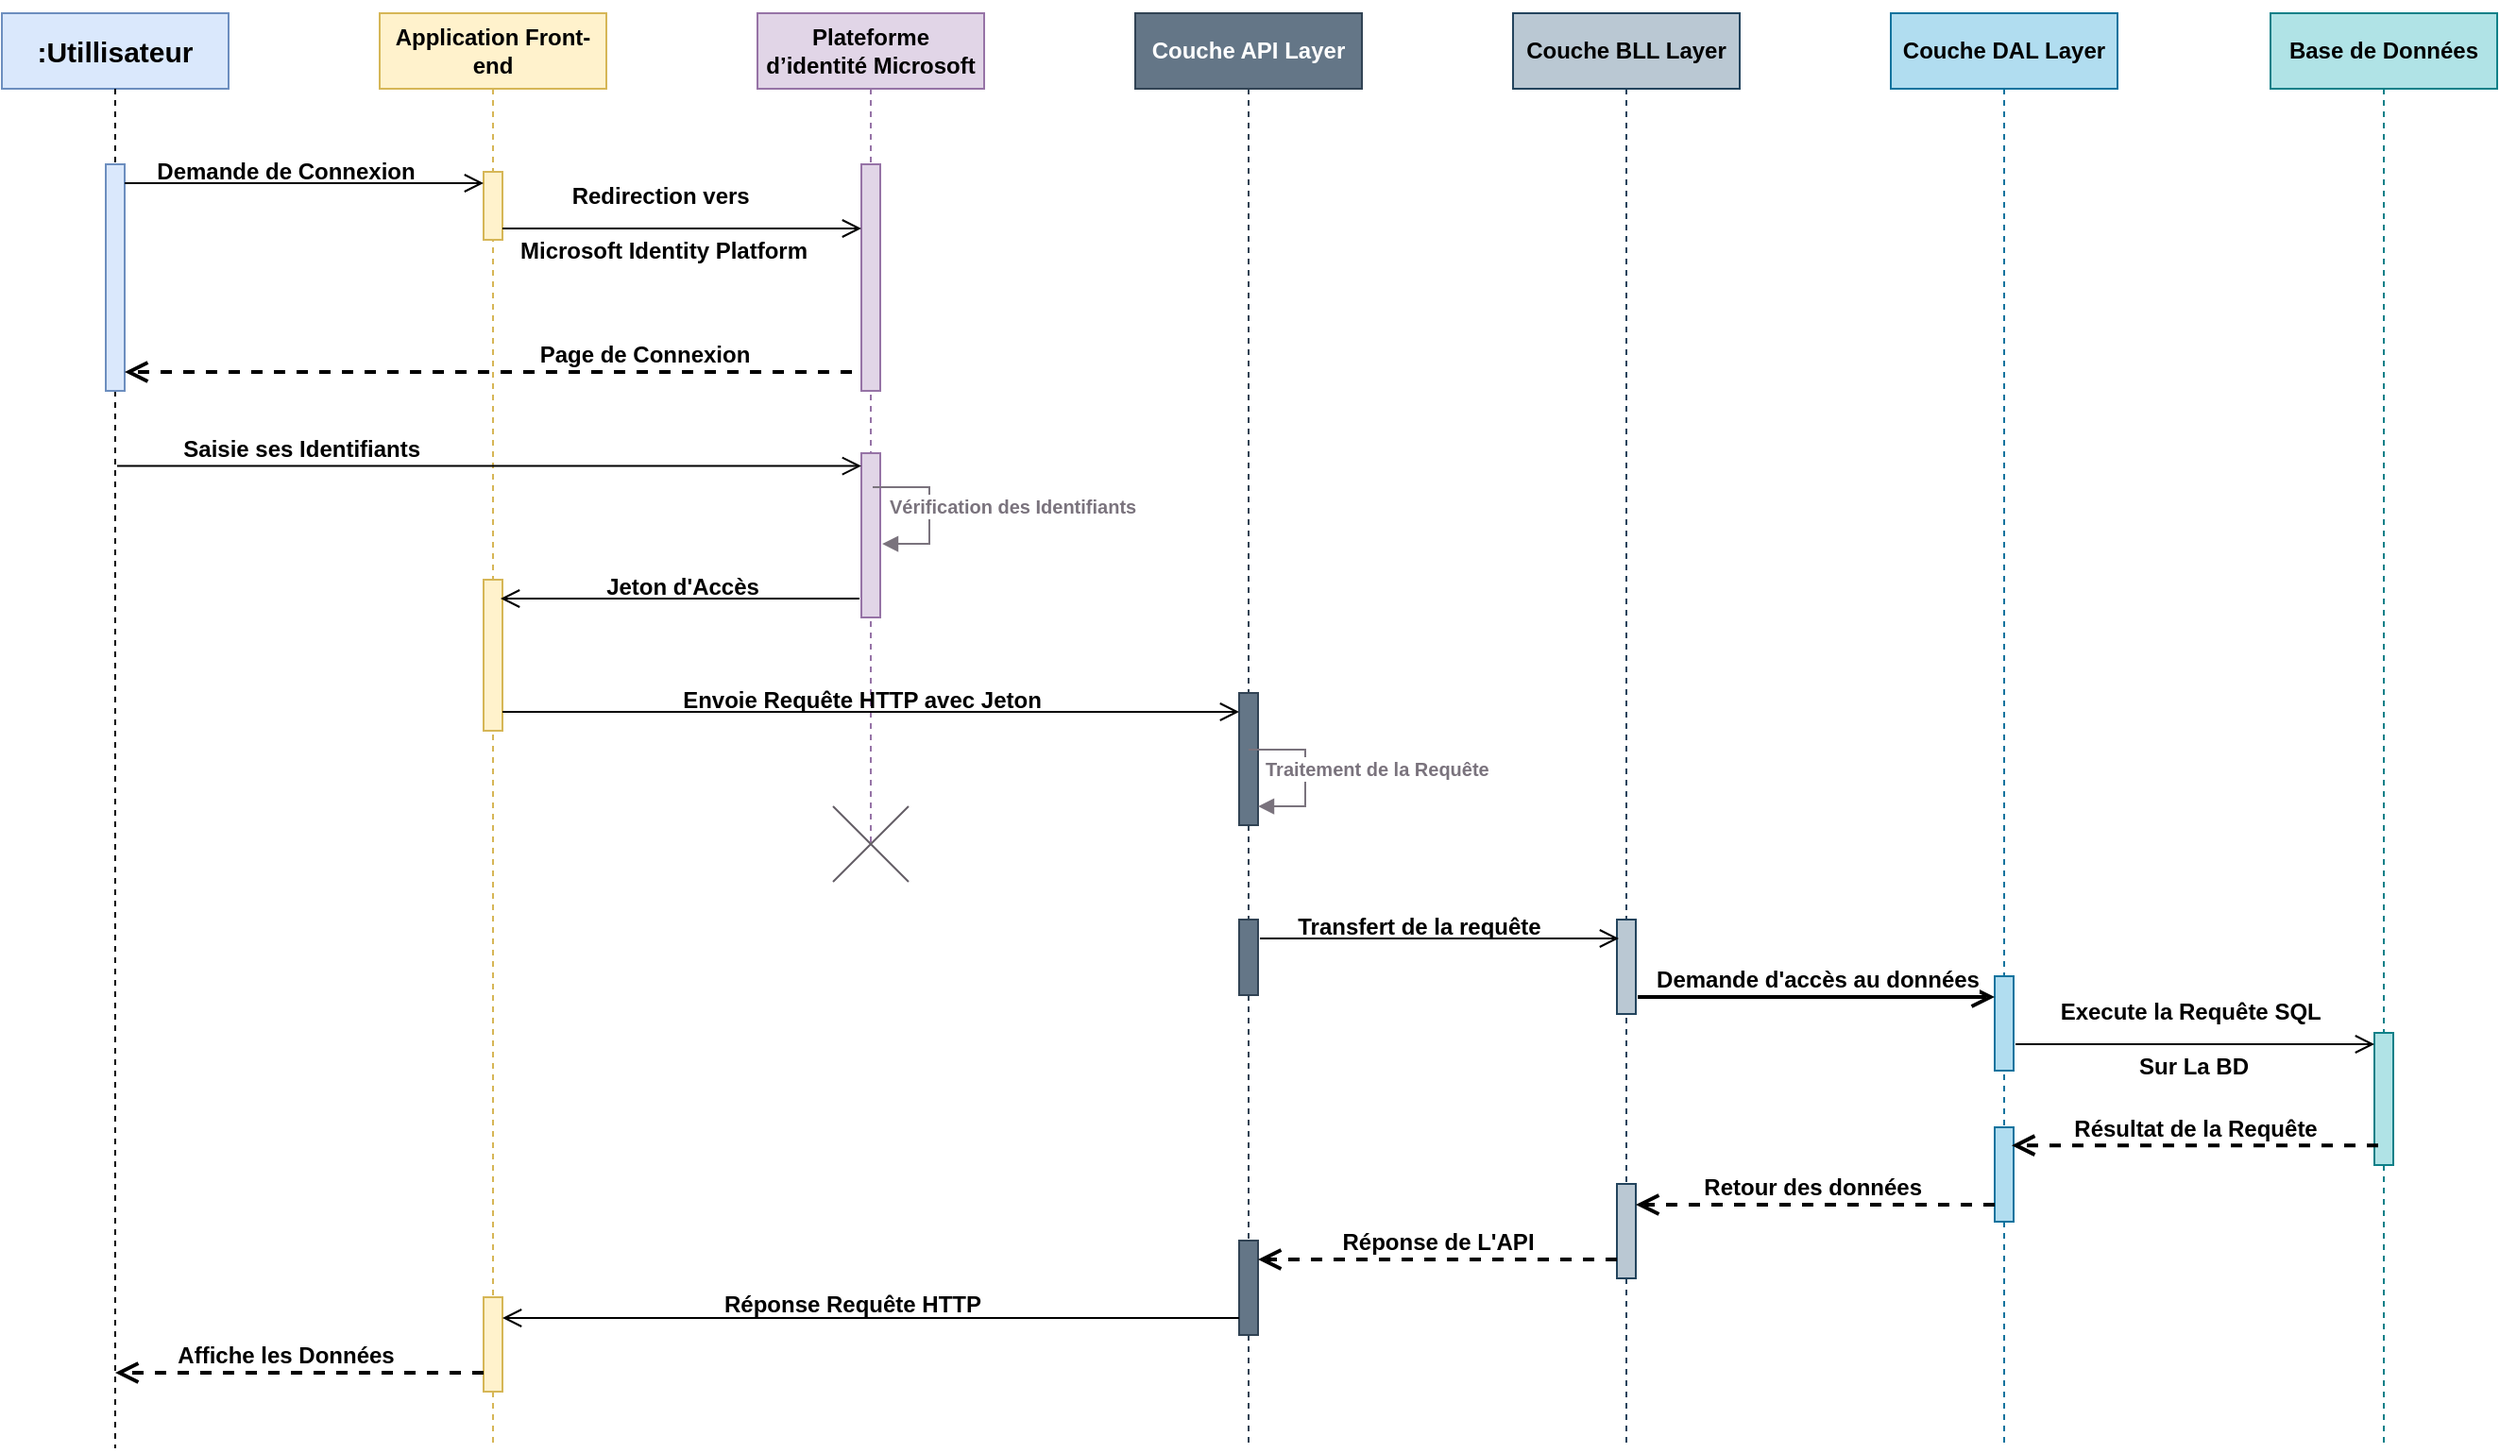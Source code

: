 <mxfile version="24.8.6">
  <diagram name="Page-1" id="ePwsD16DqU7_DC6WwCsZ">
    <mxGraphModel dx="2551" dy="981" grid="1" gridSize="10" guides="1" tooltips="1" connect="1" arrows="1" fold="1" page="1" pageScale="1" pageWidth="827" pageHeight="1169" math="0" shadow="0">
      <root>
        <mxCell id="0" />
        <mxCell id="1" parent="0" />
        <mxCell id="RUaxu5A9DFn4inM2jr1r-6" value="&lt;b&gt;Plateforme d’identité Microsoft&lt;/b&gt;" style="shape=umlLifeline;perimeter=lifelinePerimeter;whiteSpace=wrap;html=1;container=1;dropTarget=0;collapsible=0;recursiveResize=0;outlineConnect=0;portConstraint=eastwest;newEdgeStyle={&quot;edgeStyle&quot;:&quot;elbowEdgeStyle&quot;,&quot;elbow&quot;:&quot;vertical&quot;,&quot;curved&quot;:0,&quot;rounded&quot;:0};fillColor=#e1d5e7;strokeColor=#9673a6;" vertex="1" parent="1">
          <mxGeometry x="320" y="40" width="120" height="440" as="geometry" />
        </mxCell>
        <mxCell id="RUaxu5A9DFn4inM2jr1r-7" value="" style="html=1;points=[[0,0,0,0,5],[0,1,0,0,-5],[1,0,0,0,5],[1,1,0,0,-5]];perimeter=orthogonalPerimeter;outlineConnect=0;targetShapes=umlLifeline;portConstraint=eastwest;newEdgeStyle={&quot;curved&quot;:0,&quot;rounded&quot;:0};fillColor=#e1d5e7;strokeColor=#9673a6;" vertex="1" parent="RUaxu5A9DFn4inM2jr1r-6">
          <mxGeometry x="55" y="80" width="10" height="120" as="geometry" />
        </mxCell>
        <mxCell id="RUaxu5A9DFn4inM2jr1r-42" value="" style="html=1;points=[[0,0,0,0,5],[0,1,0,0,-5],[1,0,0,0,5],[1,1,0,0,-5]];perimeter=orthogonalPerimeter;outlineConnect=0;targetShapes=umlLifeline;portConstraint=eastwest;newEdgeStyle={&quot;curved&quot;:0,&quot;rounded&quot;:0};fillColor=#e1d5e7;strokeColor=#9673a6;" vertex="1" parent="RUaxu5A9DFn4inM2jr1r-6">
          <mxGeometry x="55" y="233" width="10" height="87" as="geometry" />
        </mxCell>
        <mxCell id="RUaxu5A9DFn4inM2jr1r-8" value="&lt;b&gt;Application Front-end&lt;/b&gt;" style="shape=umlLifeline;perimeter=lifelinePerimeter;whiteSpace=wrap;html=1;container=1;dropTarget=0;collapsible=0;recursiveResize=0;outlineConnect=0;portConstraint=eastwest;newEdgeStyle={&quot;edgeStyle&quot;:&quot;elbowEdgeStyle&quot;,&quot;elbow&quot;:&quot;vertical&quot;,&quot;curved&quot;:0,&quot;rounded&quot;:0};fillColor=#fff2cc;strokeColor=#d6b656;" vertex="1" parent="1">
          <mxGeometry x="120" y="40" width="120" height="760" as="geometry" />
        </mxCell>
        <mxCell id="RUaxu5A9DFn4inM2jr1r-9" value="" style="html=1;points=[[0,0,0,0,5],[0,1,0,0,-5],[1,0,0,0,5],[1,1,0,0,-5]];perimeter=orthogonalPerimeter;outlineConnect=0;targetShapes=umlLifeline;portConstraint=eastwest;newEdgeStyle={&quot;curved&quot;:0,&quot;rounded&quot;:0};fillColor=#fff2cc;strokeColor=#d6b656;" vertex="1" parent="RUaxu5A9DFn4inM2jr1r-8">
          <mxGeometry x="55" y="84" width="10" height="36" as="geometry" />
        </mxCell>
        <mxCell id="RUaxu5A9DFn4inM2jr1r-51" value="" style="html=1;points=[[0,0,0,0,5],[0,1,0,0,-5],[1,0,0,0,5],[1,1,0,0,-5]];perimeter=orthogonalPerimeter;outlineConnect=0;targetShapes=umlLifeline;portConstraint=eastwest;newEdgeStyle={&quot;curved&quot;:0,&quot;rounded&quot;:0};fillColor=#fff2cc;strokeColor=#d6b656;" vertex="1" parent="RUaxu5A9DFn4inM2jr1r-8">
          <mxGeometry x="55" y="300" width="10" height="80" as="geometry" />
        </mxCell>
        <mxCell id="RUaxu5A9DFn4inM2jr1r-78" value="" style="html=1;points=[[0,0,0,0,5],[0,1,0,0,-5],[1,0,0,0,5],[1,1,0,0,-5]];perimeter=orthogonalPerimeter;outlineConnect=0;targetShapes=umlLifeline;portConstraint=eastwest;newEdgeStyle={&quot;curved&quot;:0,&quot;rounded&quot;:0};fillColor=#fff2cc;strokeColor=#d6b656;" vertex="1" parent="RUaxu5A9DFn4inM2jr1r-8">
          <mxGeometry x="55" y="680" width="10" height="50" as="geometry" />
        </mxCell>
        <mxCell id="RUaxu5A9DFn4inM2jr1r-11" value="&lt;div style=&quot;font-size: 15px;&quot;&gt;&lt;font style=&quot;font-size: 15px;&quot;&gt;&lt;b&gt;&lt;br&gt;&lt;/b&gt;&lt;/font&gt;&lt;/div&gt;&lt;font style=&quot;font-size: 15px;&quot;&gt;&lt;b&gt;:Utillisateur&lt;/b&gt;&lt;/font&gt;&lt;div style=&quot;font-size: 15px;&quot;&gt;&lt;br&gt;&lt;/div&gt;" style="shape=rect;html=1;whiteSpace=wrap;align=center;fillColor=#dae8fc;strokeColor=#6c8ebf;" vertex="1" parent="1">
          <mxGeometry x="-80" y="40" width="120" height="40" as="geometry" />
        </mxCell>
        <mxCell id="RUaxu5A9DFn4inM2jr1r-12" value="" style="edgeStyle=none;html=1;dashed=1;endArrow=none;align=center;verticalAlign=bottom;exitX=0.5;exitY=1;rounded=0;" edge="1" source="RUaxu5A9DFn4inM2jr1r-15" parent="1">
          <mxGeometry x="1" relative="1" as="geometry">
            <mxPoint x="-20" y="800" as="targetPoint" />
          </mxGeometry>
        </mxCell>
        <mxCell id="RUaxu5A9DFn4inM2jr1r-16" value="" style="edgeStyle=none;html=1;dashed=1;endArrow=none;align=center;verticalAlign=bottom;exitX=0.5;exitY=1;rounded=0;" edge="1" parent="1" source="RUaxu5A9DFn4inM2jr1r-11" target="RUaxu5A9DFn4inM2jr1r-15">
          <mxGeometry x="1" relative="1" as="geometry">
            <mxPoint x="-20" y="390" as="targetPoint" />
            <mxPoint x="-20" y="80" as="sourcePoint" />
          </mxGeometry>
        </mxCell>
        <mxCell id="RUaxu5A9DFn4inM2jr1r-15" value="" style="html=1;points=[[0,0,0,0,5],[0,1,0,0,-5],[1,0,0,0,5],[1,1,0,0,-5]];perimeter=orthogonalPerimeter;outlineConnect=0;targetShapes=umlLifeline;portConstraint=eastwest;newEdgeStyle={&quot;curved&quot;:0,&quot;rounded&quot;:0};fillColor=#dae8fc;strokeColor=#6c8ebf;" vertex="1" parent="1">
          <mxGeometry x="-25" y="120" width="10" height="120" as="geometry" />
        </mxCell>
        <mxCell id="RUaxu5A9DFn4inM2jr1r-17" value="&lt;b&gt;Couche API Layer&lt;/b&gt;" style="shape=umlLifeline;perimeter=lifelinePerimeter;whiteSpace=wrap;html=1;container=1;dropTarget=0;collapsible=0;recursiveResize=0;outlineConnect=0;portConstraint=eastwest;newEdgeStyle={&quot;edgeStyle&quot;:&quot;elbowEdgeStyle&quot;,&quot;elbow&quot;:&quot;vertical&quot;,&quot;curved&quot;:0,&quot;rounded&quot;:0};fillColor=#647687;strokeColor=#314354;fontColor=#ffffff;" vertex="1" parent="1">
          <mxGeometry x="520" y="40" width="120" height="760" as="geometry" />
        </mxCell>
        <mxCell id="RUaxu5A9DFn4inM2jr1r-18" value="" style="html=1;points=[[0,0,0,0,5],[0,1,0,0,-5],[1,0,0,0,5],[1,1,0,0,-5]];perimeter=orthogonalPerimeter;outlineConnect=0;targetShapes=umlLifeline;portConstraint=eastwest;newEdgeStyle={&quot;curved&quot;:0,&quot;rounded&quot;:0};fillColor=#647687;strokeColor=#314354;fontColor=#ffffff;" vertex="1" parent="RUaxu5A9DFn4inM2jr1r-17">
          <mxGeometry x="55" y="360" width="10" height="70" as="geometry" />
        </mxCell>
        <mxCell id="RUaxu5A9DFn4inM2jr1r-56" value="" style="html=1;points=[[0,0,0,0,5],[0,1,0,0,-5],[1,0,0,0,5],[1,1,0,0,-5]];perimeter=orthogonalPerimeter;outlineConnect=0;targetShapes=umlLifeline;portConstraint=eastwest;newEdgeStyle={&quot;curved&quot;:0,&quot;rounded&quot;:0};fillColor=#647687;strokeColor=#314354;fontColor=#ffffff;" vertex="1" parent="RUaxu5A9DFn4inM2jr1r-17">
          <mxGeometry x="55" y="480" width="10" height="40" as="geometry" />
        </mxCell>
        <mxCell id="RUaxu5A9DFn4inM2jr1r-72" value="" style="html=1;points=[[0,0,0,0,5],[0,1,0,0,-5],[1,0,0,0,5],[1,1,0,0,-5]];perimeter=orthogonalPerimeter;outlineConnect=0;targetShapes=umlLifeline;portConstraint=eastwest;newEdgeStyle={&quot;curved&quot;:0,&quot;rounded&quot;:0};fillColor=#647687;strokeColor=#314354;fontColor=#ffffff;" vertex="1" parent="RUaxu5A9DFn4inM2jr1r-17">
          <mxGeometry x="55" y="650" width="10" height="50" as="geometry" />
        </mxCell>
        <mxCell id="RUaxu5A9DFn4inM2jr1r-19" value="&lt;b&gt;Couche BLL Layer&lt;/b&gt;" style="shape=umlLifeline;perimeter=lifelinePerimeter;whiteSpace=wrap;html=1;container=1;dropTarget=0;collapsible=0;recursiveResize=0;outlineConnect=0;portConstraint=eastwest;newEdgeStyle={&quot;edgeStyle&quot;:&quot;elbowEdgeStyle&quot;,&quot;elbow&quot;:&quot;vertical&quot;,&quot;curved&quot;:0,&quot;rounded&quot;:0};fillColor=#bac8d3;strokeColor=#23445d;" vertex="1" parent="1">
          <mxGeometry x="720" y="40" width="120" height="760" as="geometry" />
        </mxCell>
        <mxCell id="RUaxu5A9DFn4inM2jr1r-20" value="" style="html=1;points=[[0,0,0,0,5],[0,1,0,0,-5],[1,0,0,0,5],[1,1,0,0,-5]];perimeter=orthogonalPerimeter;outlineConnect=0;targetShapes=umlLifeline;portConstraint=eastwest;newEdgeStyle={&quot;curved&quot;:0,&quot;rounded&quot;:0};fillColor=#bac8d3;strokeColor=#23445d;" vertex="1" parent="RUaxu5A9DFn4inM2jr1r-19">
          <mxGeometry x="55" y="480" width="10" height="50" as="geometry" />
        </mxCell>
        <mxCell id="RUaxu5A9DFn4inM2jr1r-70" value="" style="html=1;points=[[0,0,0,0,5],[0,1,0,0,-5],[1,0,0,0,5],[1,1,0,0,-5]];perimeter=orthogonalPerimeter;outlineConnect=0;targetShapes=umlLifeline;portConstraint=eastwest;newEdgeStyle={&quot;curved&quot;:0,&quot;rounded&quot;:0};fillColor=#bac8d3;strokeColor=#23445d;" vertex="1" parent="RUaxu5A9DFn4inM2jr1r-19">
          <mxGeometry x="55" y="620" width="10" height="50" as="geometry" />
        </mxCell>
        <mxCell id="RUaxu5A9DFn4inM2jr1r-21" value="&lt;b&gt;Couche DAL Layer&lt;/b&gt;" style="shape=umlLifeline;perimeter=lifelinePerimeter;whiteSpace=wrap;html=1;container=1;dropTarget=0;collapsible=0;recursiveResize=0;outlineConnect=0;portConstraint=eastwest;newEdgeStyle={&quot;edgeStyle&quot;:&quot;elbowEdgeStyle&quot;,&quot;elbow&quot;:&quot;vertical&quot;,&quot;curved&quot;:0,&quot;rounded&quot;:0};fillColor=#b1ddf0;strokeColor=#10739e;" vertex="1" parent="1">
          <mxGeometry x="920" y="40" width="120" height="760" as="geometry" />
        </mxCell>
        <mxCell id="RUaxu5A9DFn4inM2jr1r-22" value="" style="html=1;points=[[0,0,0,0,5],[0,1,0,0,-5],[1,0,0,0,5],[1,1,0,0,-5]];perimeter=orthogonalPerimeter;outlineConnect=0;targetShapes=umlLifeline;portConstraint=eastwest;newEdgeStyle={&quot;curved&quot;:0,&quot;rounded&quot;:0};fillColor=#b1ddf0;strokeColor=#10739e;" vertex="1" parent="RUaxu5A9DFn4inM2jr1r-21">
          <mxGeometry x="55" y="510" width="10" height="50" as="geometry" />
        </mxCell>
        <mxCell id="RUaxu5A9DFn4inM2jr1r-68" value="" style="html=1;points=[[0,0,0,0,5],[0,1,0,0,-5],[1,0,0,0,5],[1,1,0,0,-5]];perimeter=orthogonalPerimeter;outlineConnect=0;targetShapes=umlLifeline;portConstraint=eastwest;newEdgeStyle={&quot;curved&quot;:0,&quot;rounded&quot;:0};fillColor=#b1ddf0;strokeColor=#10739e;" vertex="1" parent="RUaxu5A9DFn4inM2jr1r-21">
          <mxGeometry x="55" y="590" width="10" height="50" as="geometry" />
        </mxCell>
        <mxCell id="RUaxu5A9DFn4inM2jr1r-23" value="&lt;b&gt;Base de Données&lt;/b&gt;" style="shape=umlLifeline;perimeter=lifelinePerimeter;whiteSpace=wrap;html=1;container=1;dropTarget=0;collapsible=0;recursiveResize=0;outlineConnect=0;portConstraint=eastwest;newEdgeStyle={&quot;edgeStyle&quot;:&quot;elbowEdgeStyle&quot;,&quot;elbow&quot;:&quot;vertical&quot;,&quot;curved&quot;:0,&quot;rounded&quot;:0};fillColor=#b0e3e6;strokeColor=#0e8088;" vertex="1" parent="1">
          <mxGeometry x="1121" y="40" width="120" height="760" as="geometry" />
        </mxCell>
        <mxCell id="RUaxu5A9DFn4inM2jr1r-24" value="" style="html=1;points=[[0,0,0,0,5],[0,1,0,0,-5],[1,0,0,0,5],[1,1,0,0,-5]];perimeter=orthogonalPerimeter;outlineConnect=0;targetShapes=umlLifeline;portConstraint=eastwest;newEdgeStyle={&quot;curved&quot;:0,&quot;rounded&quot;:0};fillColor=#b0e3e6;strokeColor=#0e8088;" vertex="1" parent="RUaxu5A9DFn4inM2jr1r-23">
          <mxGeometry x="55" y="540" width="10" height="70" as="geometry" />
        </mxCell>
        <mxCell id="RUaxu5A9DFn4inM2jr1r-25" value="" style="endArrow=open;startArrow=none;endFill=0;startFill=0;endSize=8;html=1;verticalAlign=bottom;labelBackgroundColor=none;strokeWidth=1;rounded=0;" edge="1" parent="1" target="RUaxu5A9DFn4inM2jr1r-9">
          <mxGeometry width="160" relative="1" as="geometry">
            <mxPoint x="-15" y="130" as="sourcePoint" />
            <mxPoint x="170" y="130" as="targetPoint" />
          </mxGeometry>
        </mxCell>
        <mxCell id="RUaxu5A9DFn4inM2jr1r-27" value="&lt;font style=&quot;font-size: 12px;&quot;&gt;Demande de Connexion&lt;/font&gt;" style="text;strokeColor=none;fillColor=none;html=1;fontSize=24;fontStyle=1;verticalAlign=middle;align=center;" vertex="1" parent="1">
          <mxGeometry x="20" y="100" width="100" height="40" as="geometry" />
        </mxCell>
        <mxCell id="RUaxu5A9DFn4inM2jr1r-28" value="" style="endArrow=open;startArrow=none;endFill=0;startFill=0;endSize=8;html=1;verticalAlign=bottom;labelBackgroundColor=none;strokeWidth=1;rounded=0;" edge="1" parent="1">
          <mxGeometry width="160" relative="1" as="geometry">
            <mxPoint x="185" y="154" as="sourcePoint" />
            <mxPoint x="375" y="154" as="targetPoint" />
          </mxGeometry>
        </mxCell>
        <mxCell id="RUaxu5A9DFn4inM2jr1r-29" value="&lt;font style=&quot;font-size: 12px;&quot;&gt;&lt;span style=&quot;background-color: initial;&quot;&gt;Redirection vers&amp;nbsp;&lt;/span&gt;&lt;br&gt;&lt;span style=&quot;background-color: initial;&quot;&gt;Microsoft Identity Platform&lt;/span&gt;&lt;/font&gt;" style="text;strokeColor=none;fillColor=none;html=1;fontSize=24;fontStyle=1;verticalAlign=middle;align=center;" vertex="1" parent="1">
          <mxGeometry x="220" y="130" width="100" height="34" as="geometry" />
        </mxCell>
        <mxCell id="RUaxu5A9DFn4inM2jr1r-38" value="&lt;b&gt;&lt;font style=&quot;font-size: 12px;&quot;&gt;Page de Connexion&lt;/font&gt;&lt;/b&gt;" style="html=1;verticalAlign=bottom;endArrow=open;dashed=1;endSize=8;curved=0;rounded=0;strokeWidth=2;" edge="1" parent="1" target="RUaxu5A9DFn4inM2jr1r-15">
          <mxGeometry x="-0.429" relative="1" as="geometry">
            <mxPoint x="370" y="230" as="sourcePoint" />
            <mxPoint x="290" y="230" as="targetPoint" />
            <mxPoint as="offset" />
          </mxGeometry>
        </mxCell>
        <mxCell id="RUaxu5A9DFn4inM2jr1r-39" value="" style="endArrow=open;startArrow=none;endFill=0;startFill=0;endSize=8;html=1;verticalAlign=bottom;labelBackgroundColor=none;strokeWidth=1;rounded=0;" edge="1" parent="1" target="RUaxu5A9DFn4inM2jr1r-42">
          <mxGeometry width="160" relative="1" as="geometry">
            <mxPoint x="-19" y="279.76" as="sourcePoint" />
            <mxPoint x="370" y="280" as="targetPoint" />
          </mxGeometry>
        </mxCell>
        <mxCell id="RUaxu5A9DFn4inM2jr1r-41" value="&lt;span style=&quot;font-size: 12px;&quot;&gt;Saisie ses Identifiants&amp;nbsp;&lt;/span&gt;" style="text;strokeColor=none;fillColor=none;html=1;fontSize=24;fontStyle=1;verticalAlign=middle;align=center;" vertex="1" parent="1">
          <mxGeometry x="30" y="250" width="100" height="34" as="geometry" />
        </mxCell>
        <mxCell id="RUaxu5A9DFn4inM2jr1r-44" value="&lt;font color=&quot;#7a737d&quot; style=&quot;font-size: 10px;&quot;&gt;&lt;b&gt;Vérification des Identifiants&amp;nbsp;&lt;/b&gt;&lt;/font&gt;" style="html=1;align=left;spacingLeft=2;endArrow=block;rounded=0;edgeStyle=orthogonalEdgeStyle;curved=0;rounded=0;strokeColor=#7A737D;" edge="1" parent="1">
          <mxGeometry x="-0.882" y="-10" relative="1" as="geometry">
            <mxPoint x="381" y="291" as="sourcePoint" />
            <Array as="points">
              <mxPoint x="411" y="321" />
            </Array>
            <mxPoint x="386" y="321.029" as="targetPoint" />
            <mxPoint as="offset" />
          </mxGeometry>
        </mxCell>
        <mxCell id="RUaxu5A9DFn4inM2jr1r-49" value="&lt;font style=&quot;font-size: 12px;&quot;&gt;&lt;b&gt;Demande d&#39;accès au données&lt;/b&gt;&lt;/font&gt;" style="html=1;verticalAlign=bottom;endArrow=open;endSize=8;curved=0;rounded=0;exitX=1;exitY=1;exitDx=0;exitDy=-5;strokeWidth=2;" edge="1" parent="1" target="RUaxu5A9DFn4inM2jr1r-22">
          <mxGeometry relative="1" as="geometry">
            <mxPoint x="970" y="561" as="targetPoint" />
            <mxPoint x="786.0" y="561" as="sourcePoint" />
          </mxGeometry>
        </mxCell>
        <mxCell id="RUaxu5A9DFn4inM2jr1r-50" value="" style="endArrow=open;startArrow=none;endFill=0;startFill=0;endSize=8;html=1;verticalAlign=bottom;labelBackgroundColor=none;strokeWidth=1;rounded=0;" edge="1" parent="1">
          <mxGeometry width="160" relative="1" as="geometry">
            <mxPoint x="374" y="350" as="sourcePoint" />
            <mxPoint x="184" y="350" as="targetPoint" />
          </mxGeometry>
        </mxCell>
        <mxCell id="RUaxu5A9DFn4inM2jr1r-52" value="&lt;font style=&quot;font-size: 12px;&quot;&gt;Jeton d&#39;Accès&lt;/font&gt;" style="text;strokeColor=none;fillColor=none;html=1;fontSize=24;fontStyle=1;verticalAlign=middle;align=center;" vertex="1" parent="1">
          <mxGeometry x="230" y="320" width="100" height="40" as="geometry" />
        </mxCell>
        <mxCell id="RUaxu5A9DFn4inM2jr1r-53" value="" style="endArrow=open;startArrow=none;endFill=0;startFill=0;endSize=8;html=1;verticalAlign=bottom;labelBackgroundColor=none;strokeWidth=1;rounded=0;" edge="1" parent="1" target="RUaxu5A9DFn4inM2jr1r-18">
          <mxGeometry width="160" relative="1" as="geometry">
            <mxPoint x="185" y="410" as="sourcePoint" />
            <mxPoint x="570" y="410" as="targetPoint" />
          </mxGeometry>
        </mxCell>
        <mxCell id="RUaxu5A9DFn4inM2jr1r-54" value="&lt;font style=&quot;font-size: 12px;&quot;&gt;Envoie Requête HTTP avec Jeton&lt;/font&gt;" style="text;strokeColor=none;fillColor=none;html=1;fontSize=24;fontStyle=1;verticalAlign=middle;align=center;" vertex="1" parent="1">
          <mxGeometry x="325" y="380" width="100" height="40" as="geometry" />
        </mxCell>
        <mxCell id="RUaxu5A9DFn4inM2jr1r-55" value="&lt;font color=&quot;#7a737d&quot; style=&quot;font-size: 10px;&quot;&gt;&lt;b&gt;Traitement de la Requête&lt;/b&gt;&lt;/font&gt;" style="html=1;align=left;spacingLeft=2;endArrow=block;rounded=0;edgeStyle=orthogonalEdgeStyle;curved=0;rounded=0;strokeColor=#7A737D;" edge="1" parent="1">
          <mxGeometry x="-0.882" y="-10" relative="1" as="geometry">
            <mxPoint x="580" y="430" as="sourcePoint" />
            <Array as="points">
              <mxPoint x="610" y="460" />
            </Array>
            <mxPoint x="585" y="460.029" as="targetPoint" />
            <mxPoint as="offset" />
          </mxGeometry>
        </mxCell>
        <mxCell id="RUaxu5A9DFn4inM2jr1r-57" value="" style="endArrow=open;startArrow=none;endFill=0;startFill=0;endSize=8;html=1;verticalAlign=bottom;labelBackgroundColor=none;strokeWidth=1;rounded=0;" edge="1" parent="1">
          <mxGeometry width="160" relative="1" as="geometry">
            <mxPoint x="586" y="530" as="sourcePoint" />
            <mxPoint x="776" y="530" as="targetPoint" />
          </mxGeometry>
        </mxCell>
        <mxCell id="RUaxu5A9DFn4inM2jr1r-58" value="&lt;font style=&quot;font-size: 12px;&quot;&gt;Transfert de la requête&lt;/font&gt;" style="text;strokeColor=none;fillColor=none;html=1;fontSize=24;fontStyle=1;verticalAlign=middle;align=center;" vertex="1" parent="1">
          <mxGeometry x="620" y="500" width="100" height="40" as="geometry" />
        </mxCell>
        <mxCell id="RUaxu5A9DFn4inM2jr1r-62" value="" style="endArrow=open;startArrow=none;endFill=0;startFill=0;endSize=8;html=1;verticalAlign=bottom;labelBackgroundColor=none;strokeWidth=1;rounded=0;" edge="1" parent="1">
          <mxGeometry width="160" relative="1" as="geometry">
            <mxPoint x="986" y="586" as="sourcePoint" />
            <mxPoint x="1176" y="586" as="targetPoint" />
          </mxGeometry>
        </mxCell>
        <mxCell id="RUaxu5A9DFn4inM2jr1r-63" value="&lt;font style=&quot;font-size: 12px;&quot;&gt;Execute la Requête SQL&amp;nbsp;&lt;/font&gt;&lt;div&gt;&lt;font style=&quot;font-size: 12px;&quot;&gt;Sur La BD&lt;/font&gt;&lt;/div&gt;" style="text;strokeColor=none;fillColor=none;html=1;fontSize=24;fontStyle=1;verticalAlign=middle;align=center;" vertex="1" parent="1">
          <mxGeometry x="1030" y="559" width="100" height="40" as="geometry" />
        </mxCell>
        <mxCell id="RUaxu5A9DFn4inM2jr1r-65" value="&lt;span style=&quot;font-size: 12px;&quot;&gt;&lt;b&gt;Résultat de la Requête&lt;/b&gt;&lt;/span&gt;" style="html=1;verticalAlign=bottom;endArrow=open;dashed=1;endSize=8;curved=0;rounded=0;exitX=1;exitY=1;exitDx=0;exitDy=-5;strokeWidth=2;" edge="1" parent="1">
          <mxGeometry relative="1" as="geometry">
            <mxPoint x="984.0" y="639.58" as="targetPoint" />
            <mxPoint x="1178" y="639.58" as="sourcePoint" />
          </mxGeometry>
        </mxCell>
        <mxCell id="RUaxu5A9DFn4inM2jr1r-69" value="&lt;span style=&quot;font-size: 12px;&quot;&gt;&lt;b&gt;Retour des données&amp;nbsp;&lt;/b&gt;&lt;/span&gt;" style="html=1;verticalAlign=bottom;endArrow=open;dashed=1;endSize=8;curved=0;rounded=0;exitX=1;exitY=1;exitDx=0;exitDy=-5;strokeWidth=2;" edge="1" parent="1" target="RUaxu5A9DFn4inM2jr1r-70">
          <mxGeometry relative="1" as="geometry">
            <mxPoint x="790" y="670" as="targetPoint" />
            <mxPoint x="975" y="671" as="sourcePoint" />
          </mxGeometry>
        </mxCell>
        <mxCell id="RUaxu5A9DFn4inM2jr1r-71" value="&lt;span style=&quot;font-size: 12px;&quot;&gt;&lt;b&gt;Réponse de L&#39;API&lt;/b&gt;&lt;/span&gt;" style="html=1;verticalAlign=bottom;endArrow=open;dashed=1;endSize=8;curved=0;rounded=0;exitX=1;exitY=1;exitDx=0;exitDy=-5;strokeWidth=2;" edge="1" parent="1">
          <mxGeometry relative="1" as="geometry">
            <mxPoint x="585" y="700" as="targetPoint" />
            <mxPoint x="775" y="700" as="sourcePoint" />
          </mxGeometry>
        </mxCell>
        <mxCell id="RUaxu5A9DFn4inM2jr1r-74" value="" style="endArrow=open;startArrow=none;endFill=0;startFill=0;endSize=8;html=1;verticalAlign=bottom;labelBackgroundColor=none;strokeWidth=1;rounded=0;" edge="1" parent="1">
          <mxGeometry width="160" relative="1" as="geometry">
            <mxPoint x="575" y="731" as="sourcePoint" />
            <mxPoint x="185" y="731" as="targetPoint" />
          </mxGeometry>
        </mxCell>
        <mxCell id="RUaxu5A9DFn4inM2jr1r-76" value="" style="shape=umlDestroy;dashed=0;targetShapes=umlLifeline;fillColor=#E1D5E7;strokeColor=#645E66;" vertex="1" parent="1">
          <mxGeometry x="360" y="460" width="40" height="40" as="geometry" />
        </mxCell>
        <mxCell id="RUaxu5A9DFn4inM2jr1r-77" value="&lt;font style=&quot;font-size: 12px;&quot;&gt;Réponse Requête HTTP&lt;/font&gt;" style="text;strokeColor=none;fillColor=none;html=1;fontSize=24;fontStyle=1;verticalAlign=middle;align=center;" vertex="1" parent="1">
          <mxGeometry x="320" y="700" width="100" height="40" as="geometry" />
        </mxCell>
        <mxCell id="RUaxu5A9DFn4inM2jr1r-80" value="&lt;b&gt;&lt;font style=&quot;font-size: 12px;&quot;&gt;Affiche les Données&lt;/font&gt;&lt;/b&gt;" style="html=1;verticalAlign=bottom;endArrow=open;dashed=1;endSize=8;curved=0;rounded=0;strokeWidth=2;" edge="1" parent="1">
          <mxGeometry x="0.077" relative="1" as="geometry">
            <mxPoint x="175" y="760" as="sourcePoint" />
            <mxPoint x="-20" y="760" as="targetPoint" />
            <mxPoint as="offset" />
          </mxGeometry>
        </mxCell>
      </root>
    </mxGraphModel>
  </diagram>
</mxfile>

